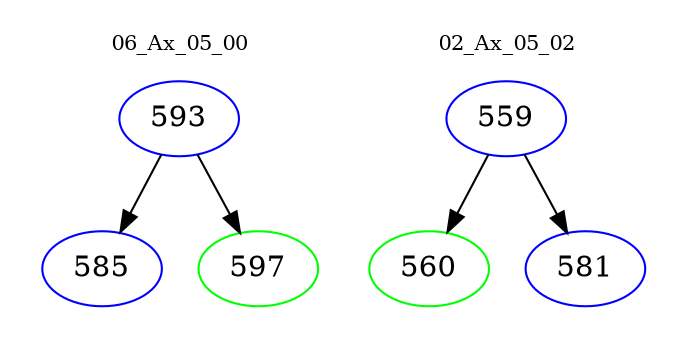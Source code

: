 digraph{
subgraph cluster_0 {
color = white
label = "06_Ax_05_00";
fontsize=10;
T0_593 [label="593", color="blue"]
T0_593 -> T0_585 [color="black"]
T0_585 [label="585", color="blue"]
T0_593 -> T0_597 [color="black"]
T0_597 [label="597", color="green"]
}
subgraph cluster_1 {
color = white
label = "02_Ax_05_02";
fontsize=10;
T1_559 [label="559", color="blue"]
T1_559 -> T1_560 [color="black"]
T1_560 [label="560", color="green"]
T1_559 -> T1_581 [color="black"]
T1_581 [label="581", color="blue"]
}
}
